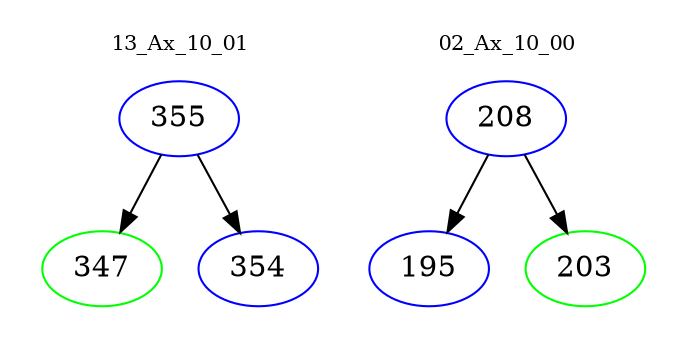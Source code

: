 digraph{
subgraph cluster_0 {
color = white
label = "13_Ax_10_01";
fontsize=10;
T0_355 [label="355", color="blue"]
T0_355 -> T0_347 [color="black"]
T0_347 [label="347", color="green"]
T0_355 -> T0_354 [color="black"]
T0_354 [label="354", color="blue"]
}
subgraph cluster_1 {
color = white
label = "02_Ax_10_00";
fontsize=10;
T1_208 [label="208", color="blue"]
T1_208 -> T1_195 [color="black"]
T1_195 [label="195", color="blue"]
T1_208 -> T1_203 [color="black"]
T1_203 [label="203", color="green"]
}
}
